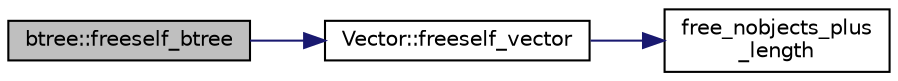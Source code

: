 digraph "btree::freeself_btree"
{
  edge [fontname="Helvetica",fontsize="10",labelfontname="Helvetica",labelfontsize="10"];
  node [fontname="Helvetica",fontsize="10",shape=record];
  rankdir="LR";
  Node1651 [label="btree::freeself_btree",height=0.2,width=0.4,color="black", fillcolor="grey75", style="filled", fontcolor="black"];
  Node1651 -> Node1652 [color="midnightblue",fontsize="10",style="solid",fontname="Helvetica"];
  Node1652 [label="Vector::freeself_vector",height=0.2,width=0.4,color="black", fillcolor="white", style="filled",URL="$d5/db2/class_vector.html#ad55c58937ca8fb342247a2c0fb572d20"];
  Node1652 -> Node1653 [color="midnightblue",fontsize="10",style="solid",fontname="Helvetica"];
  Node1653 [label="free_nobjects_plus\l_length",height=0.2,width=0.4,color="black", fillcolor="white", style="filled",URL="$d9/d60/discreta_8h.html#a9fe9986097b58d1ade2867be95632efb"];
}
